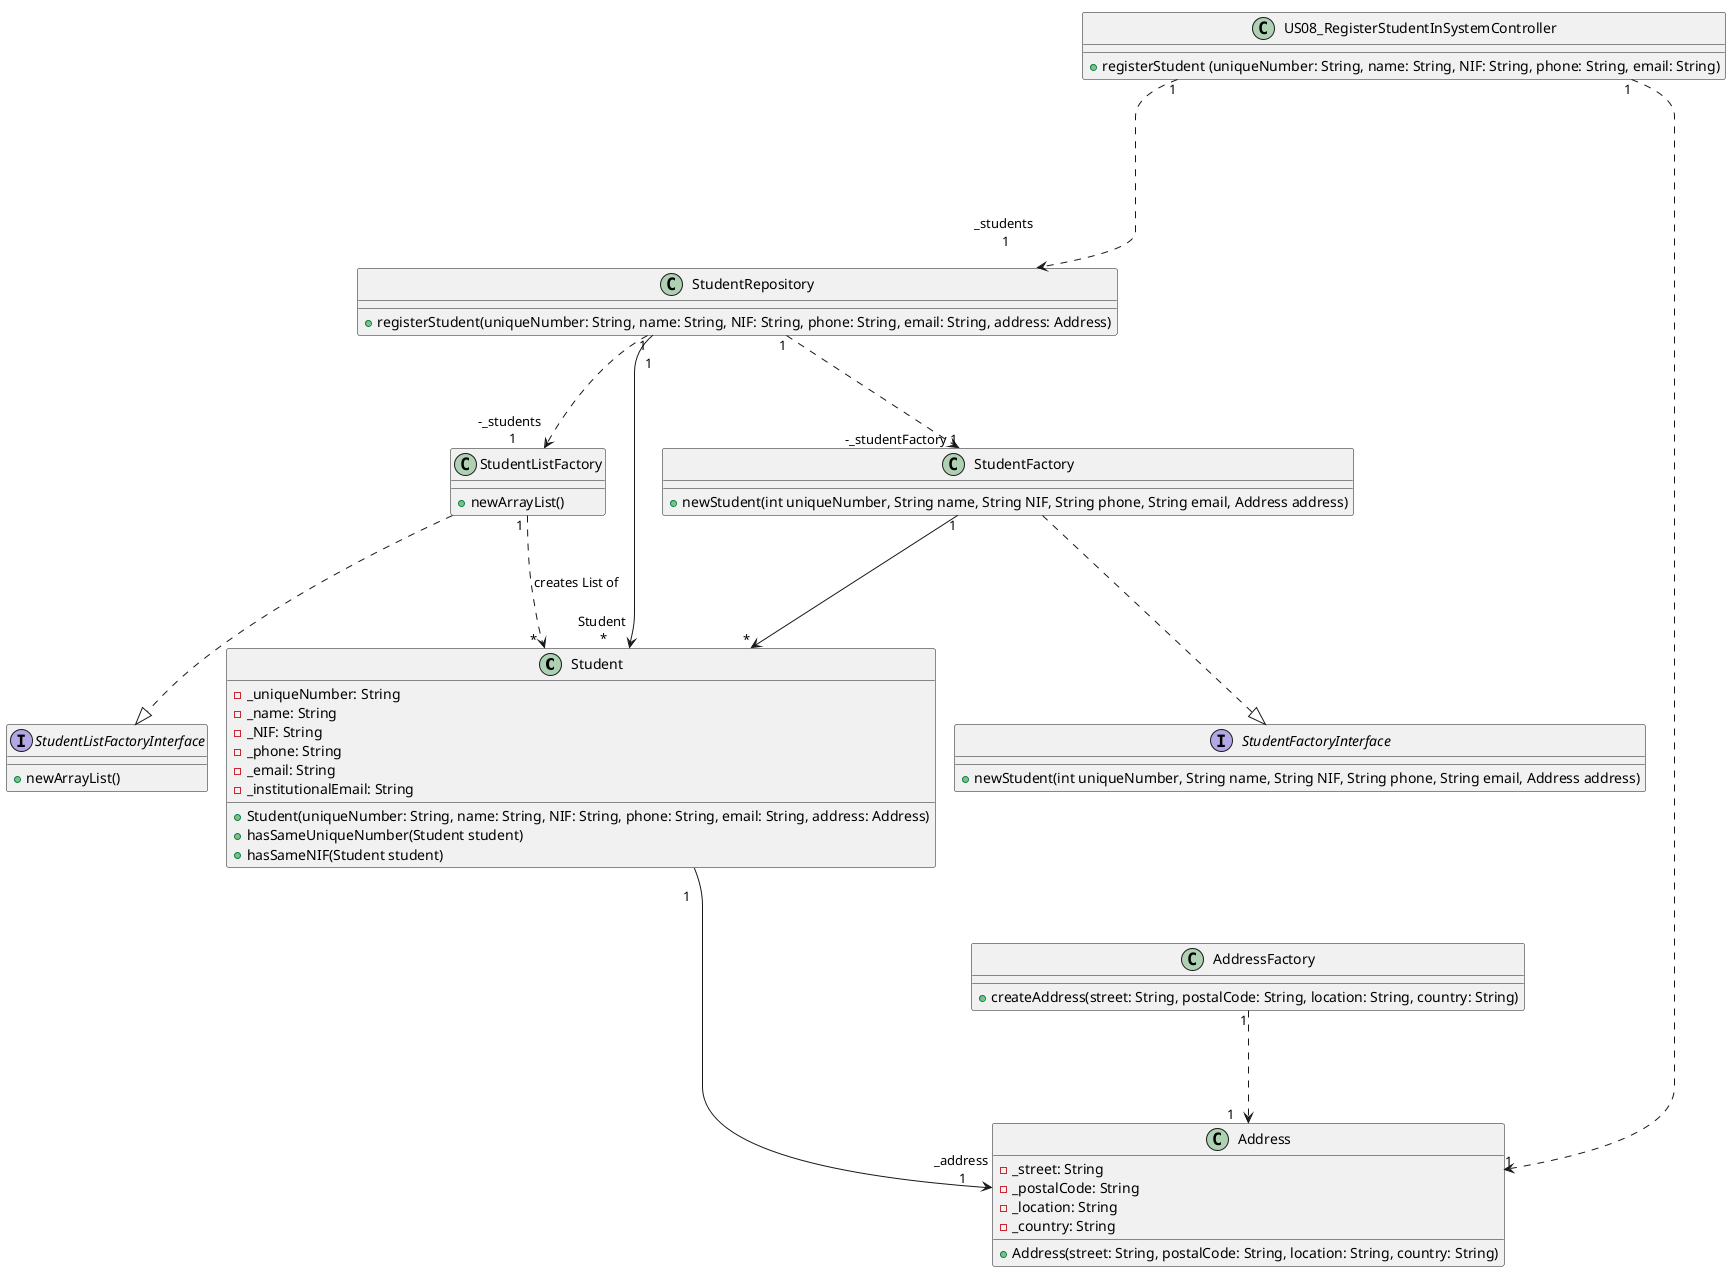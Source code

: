 @startuml
!pragma layout smetana
'left to right direction

class Student {
    -_uniqueNumber: String
    -_name: String
    -_NIF: String
    -_phone: String
    -_email: String
    -_institutionalEmail: String
    +Student(uniqueNumber: String, name: String, NIF: String, phone: String, email: String, address: Address)
    +hasSameUniqueNumber(Student student)
    +hasSameNIF(Student student)
}

class StudentFactory {
    +newStudent(int uniqueNumber, String name, String NIF, String phone, String email, Address address)
}

interface StudentFactoryInterface {
    +newStudent(int uniqueNumber, String name, String NIF, String phone, String email, Address address)
}

class StudentListFactory {
    +newArrayList()
}

interface StudentListFactoryInterface {
    +newArrayList()
}

class StudentRepository {
    +registerStudent(uniqueNumber: String, name: String, NIF: String, phone: String, email: String, address: Address)
}

class Address {
     -_street: String
     -_postalCode: String
     -_location: String
     -_country: String
     +Address(street: String, postalCode: String, location: String, country: String)
}

class AddressFactory {
    +createAddress(street: String, postalCode: String, location: String, country: String)
}

class US08_RegisterStudentInSystemController{
    +registerStudent (uniqueNumber: String, name: String, NIF: String, phone: String, email: String)
}

AddressFactory "1" ....> "1    " Address
Student "\n1 " ------> "_address \n1" Address
StudentRepository "\n1" ------> "Student \n*" Student
US08_RegisterStudentInSystemController "1" ......> "_students \n1\n" StudentRepository
US08_RegisterStudentInSystemController "1" ......> "1" Address
StudentFactory "1" ----> "*" Student
StudentFactory ....|> StudentFactoryInterface
StudentListFactory "1 " ....> " *  " Student: creates List of
StudentListFactory ....|> StudentListFactoryInterface
StudentRepository "1" ....> "-_studentFactory 1" StudentFactory
StudentRepository "1" ....> "-_students \n 1" StudentListFactory

@enduml